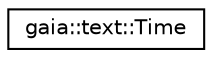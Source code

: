 digraph G
{
  edge [fontname="Helvetica",fontsize="10",labelfontname="Helvetica",labelfontsize="10"];
  node [fontname="Helvetica",fontsize="10",shape=record];
  rankdir=LR;
  Node1 [label="gaia::text::Time",height=0.2,width=0.4,color="black", fillcolor="white", style="filled",URL="$d9/de8/classgaia_1_1text_1_1_time.html",tooltip="The Time class is a faster replacement for the java.util.Calendar and java.util.GregorianCalendar cla..."];
}
